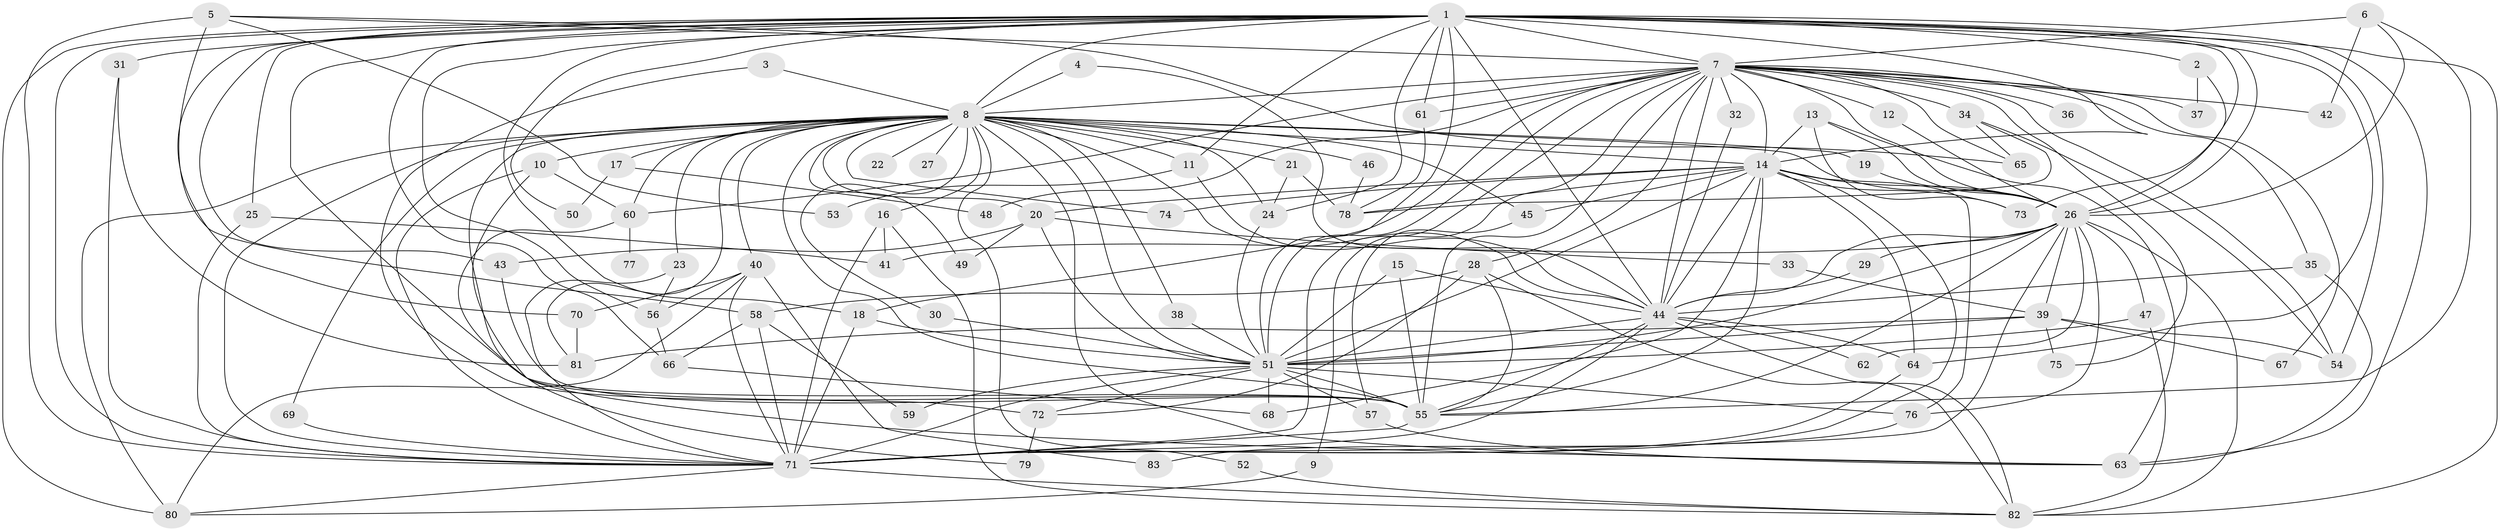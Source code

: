 // original degree distribution, {21: 0.014492753623188406, 20: 0.014492753623188406, 26: 0.007246376811594203, 24: 0.014492753623188406, 16: 0.007246376811594203, 43: 0.007246376811594203, 31: 0.007246376811594203, 3: 0.17391304347826086, 4: 0.10144927536231885, 2: 0.5652173913043478, 6: 0.043478260869565216, 8: 0.014492753623188406, 5: 0.028985507246376812}
// Generated by graph-tools (version 1.1) at 2025/36/03/04/25 23:36:29]
// undirected, 83 vertices, 215 edges
graph export_dot {
  node [color=gray90,style=filled];
  1;
  2;
  3;
  4;
  5;
  6;
  7;
  8;
  9;
  10;
  11;
  12;
  13;
  14;
  15;
  16;
  17;
  18;
  19;
  20;
  21;
  22;
  23;
  24;
  25;
  26;
  27;
  28;
  29;
  30;
  31;
  32;
  33;
  34;
  35;
  36;
  37;
  38;
  39;
  40;
  41;
  42;
  43;
  44;
  45;
  46;
  47;
  48;
  49;
  50;
  51;
  52;
  53;
  54;
  55;
  56;
  57;
  58;
  59;
  60;
  61;
  62;
  63;
  64;
  65;
  66;
  67;
  68;
  69;
  70;
  71;
  72;
  73;
  74;
  75;
  76;
  77;
  78;
  79;
  80;
  81;
  82;
  83;
  1 -- 2 [weight=1.0];
  1 -- 7 [weight=3.0];
  1 -- 8 [weight=3.0];
  1 -- 11 [weight=1.0];
  1 -- 14 [weight=3.0];
  1 -- 18 [weight=1.0];
  1 -- 24 [weight=1.0];
  1 -- 25 [weight=1.0];
  1 -- 26 [weight=3.0];
  1 -- 31 [weight=2.0];
  1 -- 43 [weight=1.0];
  1 -- 44 [weight=3.0];
  1 -- 50 [weight=1.0];
  1 -- 51 [weight=2.0];
  1 -- 54 [weight=1.0];
  1 -- 55 [weight=2.0];
  1 -- 56 [weight=1.0];
  1 -- 61 [weight=1.0];
  1 -- 63 [weight=1.0];
  1 -- 64 [weight=1.0];
  1 -- 66 [weight=1.0];
  1 -- 70 [weight=1.0];
  1 -- 71 [weight=2.0];
  1 -- 73 [weight=1.0];
  1 -- 80 [weight=1.0];
  1 -- 82 [weight=1.0];
  2 -- 26 [weight=1.0];
  2 -- 37 [weight=1.0];
  3 -- 8 [weight=1.0];
  3 -- 55 [weight=1.0];
  4 -- 8 [weight=1.0];
  4 -- 44 [weight=1.0];
  5 -- 7 [weight=1.0];
  5 -- 53 [weight=1.0];
  5 -- 58 [weight=1.0];
  5 -- 65 [weight=1.0];
  5 -- 71 [weight=1.0];
  6 -- 7 [weight=1.0];
  6 -- 26 [weight=1.0];
  6 -- 42 [weight=2.0];
  6 -- 55 [weight=1.0];
  7 -- 8 [weight=1.0];
  7 -- 9 [weight=1.0];
  7 -- 12 [weight=1.0];
  7 -- 14 [weight=1.0];
  7 -- 18 [weight=1.0];
  7 -- 26 [weight=1.0];
  7 -- 28 [weight=1.0];
  7 -- 32 [weight=1.0];
  7 -- 34 [weight=1.0];
  7 -- 35 [weight=1.0];
  7 -- 36 [weight=1.0];
  7 -- 37 [weight=2.0];
  7 -- 42 [weight=1.0];
  7 -- 44 [weight=1.0];
  7 -- 48 [weight=1.0];
  7 -- 51 [weight=1.0];
  7 -- 54 [weight=1.0];
  7 -- 55 [weight=1.0];
  7 -- 60 [weight=1.0];
  7 -- 61 [weight=1.0];
  7 -- 65 [weight=1.0];
  7 -- 67 [weight=1.0];
  7 -- 71 [weight=1.0];
  7 -- 75 [weight=1.0];
  8 -- 10 [weight=1.0];
  8 -- 11 [weight=1.0];
  8 -- 14 [weight=1.0];
  8 -- 16 [weight=1.0];
  8 -- 17 [weight=2.0];
  8 -- 19 [weight=1.0];
  8 -- 20 [weight=1.0];
  8 -- 21 [weight=1.0];
  8 -- 22 [weight=1.0];
  8 -- 23 [weight=1.0];
  8 -- 24 [weight=1.0];
  8 -- 26 [weight=1.0];
  8 -- 27 [weight=1.0];
  8 -- 30 [weight=1.0];
  8 -- 38 [weight=1.0];
  8 -- 40 [weight=1.0];
  8 -- 44 [weight=1.0];
  8 -- 45 [weight=1.0];
  8 -- 46 [weight=1.0];
  8 -- 49 [weight=2.0];
  8 -- 51 [weight=1.0];
  8 -- 52 [weight=1.0];
  8 -- 55 [weight=1.0];
  8 -- 60 [weight=1.0];
  8 -- 63 [weight=1.0];
  8 -- 69 [weight=1.0];
  8 -- 71 [weight=1.0];
  8 -- 72 [weight=1.0];
  8 -- 74 [weight=1.0];
  8 -- 80 [weight=1.0];
  8 -- 81 [weight=1.0];
  9 -- 80 [weight=1.0];
  10 -- 60 [weight=1.0];
  10 -- 63 [weight=1.0];
  10 -- 71 [weight=1.0];
  11 -- 44 [weight=1.0];
  11 -- 53 [weight=1.0];
  12 -- 26 [weight=1.0];
  13 -- 14 [weight=1.0];
  13 -- 26 [weight=1.0];
  13 -- 63 [weight=1.0];
  13 -- 73 [weight=1.0];
  14 -- 20 [weight=1.0];
  14 -- 26 [weight=1.0];
  14 -- 44 [weight=1.0];
  14 -- 45 [weight=1.0];
  14 -- 51 [weight=2.0];
  14 -- 55 [weight=1.0];
  14 -- 64 [weight=1.0];
  14 -- 68 [weight=1.0];
  14 -- 71 [weight=1.0];
  14 -- 73 [weight=1.0];
  14 -- 74 [weight=1.0];
  14 -- 76 [weight=1.0];
  14 -- 78 [weight=1.0];
  15 -- 44 [weight=1.0];
  15 -- 51 [weight=1.0];
  15 -- 55 [weight=1.0];
  16 -- 41 [weight=1.0];
  16 -- 71 [weight=1.0];
  16 -- 82 [weight=1.0];
  17 -- 48 [weight=1.0];
  17 -- 50 [weight=1.0];
  18 -- 51 [weight=1.0];
  18 -- 71 [weight=1.0];
  19 -- 26 [weight=1.0];
  20 -- 33 [weight=1.0];
  20 -- 43 [weight=1.0];
  20 -- 49 [weight=1.0];
  20 -- 51 [weight=1.0];
  21 -- 24 [weight=1.0];
  21 -- 78 [weight=1.0];
  23 -- 56 [weight=1.0];
  23 -- 71 [weight=1.0];
  24 -- 51 [weight=1.0];
  25 -- 41 [weight=1.0];
  25 -- 71 [weight=1.0];
  26 -- 29 [weight=1.0];
  26 -- 39 [weight=1.0];
  26 -- 41 [weight=1.0];
  26 -- 44 [weight=2.0];
  26 -- 47 [weight=1.0];
  26 -- 51 [weight=1.0];
  26 -- 55 [weight=1.0];
  26 -- 62 [weight=1.0];
  26 -- 71 [weight=2.0];
  26 -- 76 [weight=1.0];
  26 -- 82 [weight=1.0];
  28 -- 55 [weight=1.0];
  28 -- 58 [weight=1.0];
  28 -- 72 [weight=1.0];
  28 -- 82 [weight=1.0];
  29 -- 44 [weight=1.0];
  30 -- 51 [weight=1.0];
  31 -- 71 [weight=1.0];
  31 -- 81 [weight=1.0];
  32 -- 44 [weight=1.0];
  33 -- 39 [weight=1.0];
  34 -- 54 [weight=1.0];
  34 -- 65 [weight=1.0];
  34 -- 78 [weight=1.0];
  35 -- 44 [weight=1.0];
  35 -- 63 [weight=1.0];
  38 -- 51 [weight=1.0];
  39 -- 51 [weight=2.0];
  39 -- 54 [weight=1.0];
  39 -- 67 [weight=1.0];
  39 -- 75 [weight=1.0];
  39 -- 81 [weight=1.0];
  40 -- 56 [weight=1.0];
  40 -- 70 [weight=1.0];
  40 -- 71 [weight=1.0];
  40 -- 80 [weight=1.0];
  40 -- 83 [weight=1.0];
  43 -- 55 [weight=1.0];
  44 -- 51 [weight=1.0];
  44 -- 55 [weight=1.0];
  44 -- 62 [weight=1.0];
  44 -- 64 [weight=1.0];
  44 -- 71 [weight=1.0];
  44 -- 82 [weight=1.0];
  45 -- 57 [weight=1.0];
  46 -- 78 [weight=1.0];
  47 -- 51 [weight=1.0];
  47 -- 82 [weight=1.0];
  51 -- 55 [weight=1.0];
  51 -- 57 [weight=1.0];
  51 -- 59 [weight=1.0];
  51 -- 68 [weight=1.0];
  51 -- 71 [weight=1.0];
  51 -- 72 [weight=1.0];
  51 -- 76 [weight=1.0];
  52 -- 82 [weight=1.0];
  55 -- 71 [weight=3.0];
  56 -- 66 [weight=1.0];
  57 -- 63 [weight=1.0];
  58 -- 59 [weight=1.0];
  58 -- 66 [weight=1.0];
  58 -- 71 [weight=1.0];
  60 -- 77 [weight=1.0];
  60 -- 79 [weight=1.0];
  61 -- 78 [weight=1.0];
  64 -- 71 [weight=1.0];
  66 -- 68 [weight=1.0];
  69 -- 71 [weight=1.0];
  70 -- 81 [weight=1.0];
  71 -- 80 [weight=1.0];
  71 -- 82 [weight=1.0];
  72 -- 79 [weight=1.0];
  76 -- 83 [weight=1.0];
}
